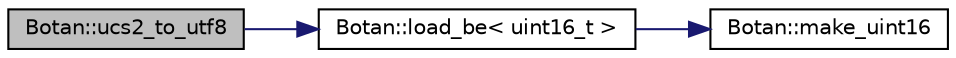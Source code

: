 digraph "Botan::ucs2_to_utf8"
{
  edge [fontname="Helvetica",fontsize="10",labelfontname="Helvetica",labelfontsize="10"];
  node [fontname="Helvetica",fontsize="10",shape=record];
  rankdir="LR";
  Node362 [label="Botan::ucs2_to_utf8",height=0.2,width=0.4,color="black", fillcolor="grey75", style="filled", fontcolor="black"];
  Node362 -> Node363 [color="midnightblue",fontsize="10",style="solid",fontname="Helvetica"];
  Node363 [label="Botan::load_be\< uint16_t \>",height=0.2,width=0.4,color="black", fillcolor="white", style="filled",URL="$namespace_botan.html#ab6bab280ff3476b4539a9c2946c690f1"];
  Node363 -> Node364 [color="midnightblue",fontsize="10",style="solid",fontname="Helvetica"];
  Node364 [label="Botan::make_uint16",height=0.2,width=0.4,color="black", fillcolor="white", style="filled",URL="$namespace_botan.html#afa1f23105ed52b51390e214db16b6900"];
}
